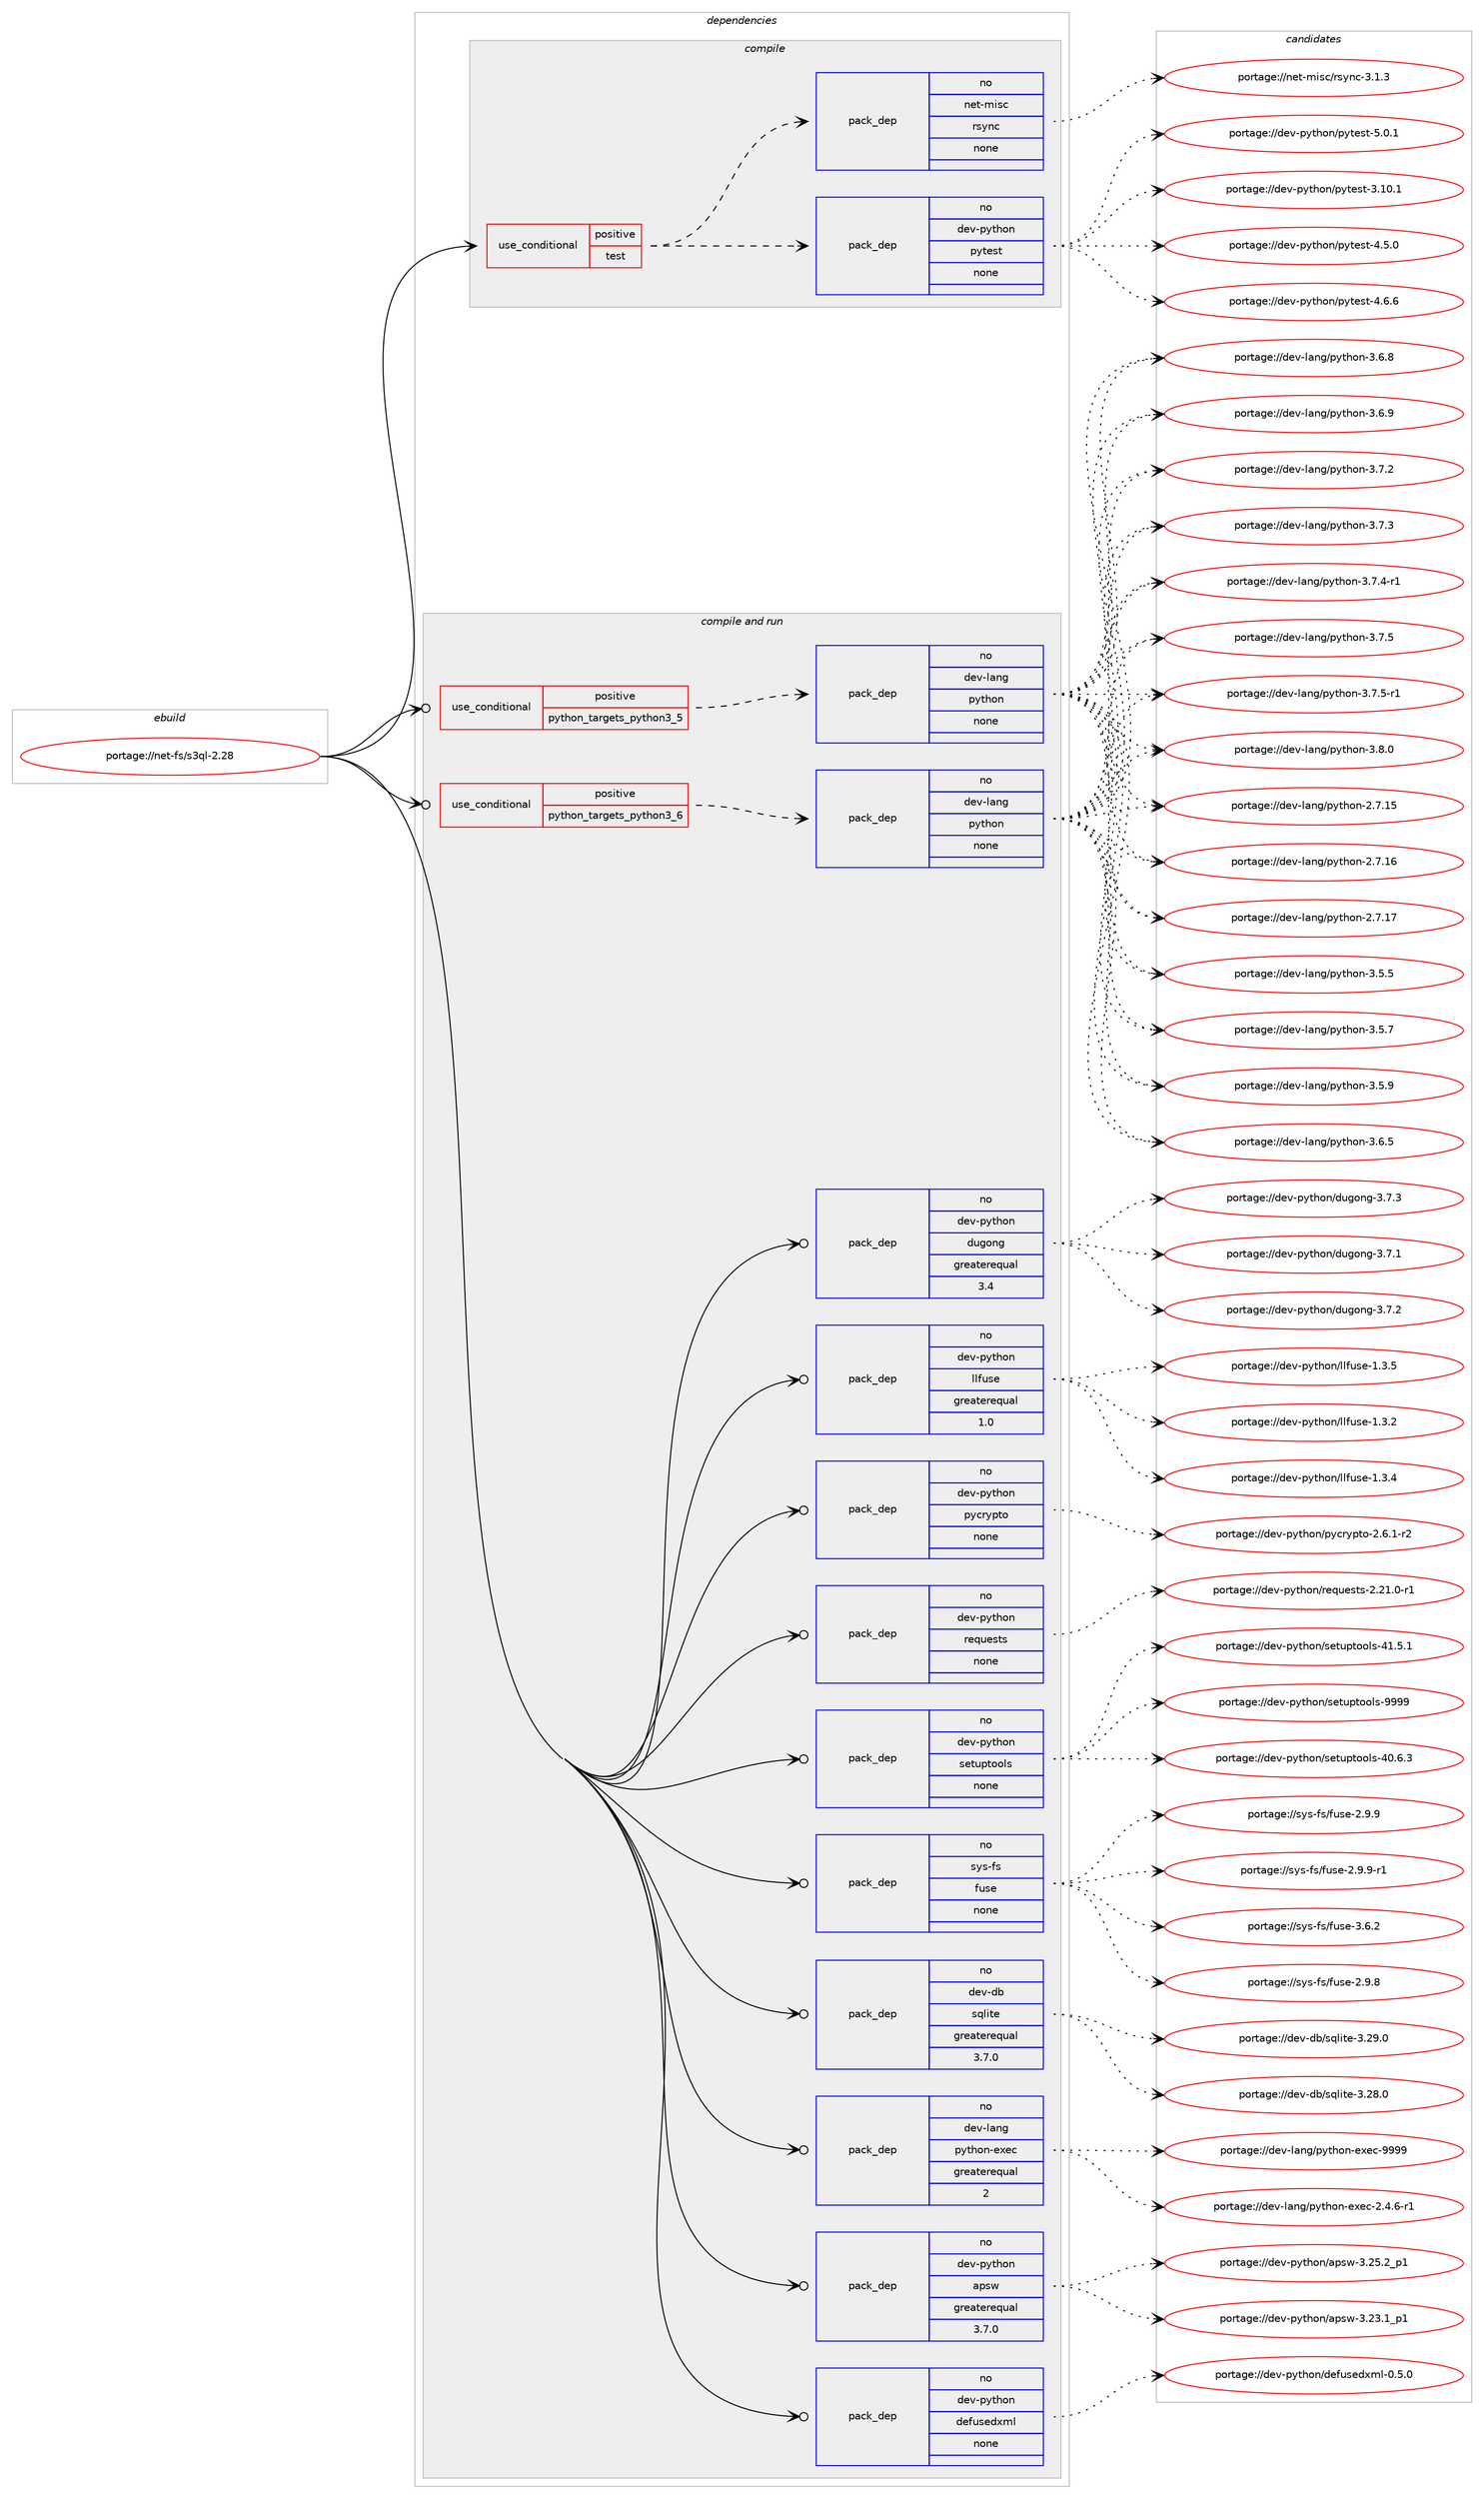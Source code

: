 digraph prolog {

# *************
# Graph options
# *************

newrank=true;
concentrate=true;
compound=true;
graph [rankdir=LR,fontname=Helvetica,fontsize=10,ranksep=1.5];#, ranksep=2.5, nodesep=0.2];
edge  [arrowhead=vee];
node  [fontname=Helvetica,fontsize=10];

# **********
# The ebuild
# **********

subgraph cluster_leftcol {
color=gray;
rank=same;
label=<<i>ebuild</i>>;
id [label="portage://net-fs/s3ql-2.28", color=red, width=4, href="../net-fs/s3ql-2.28.svg"];
}

# ****************
# The dependencies
# ****************

subgraph cluster_midcol {
color=gray;
label=<<i>dependencies</i>>;
subgraph cluster_compile {
fillcolor="#eeeeee";
style=filled;
label=<<i>compile</i>>;
subgraph cond88278 {
dependency353150 [label=<<TABLE BORDER="0" CELLBORDER="1" CELLSPACING="0" CELLPADDING="4"><TR><TD ROWSPAN="3" CELLPADDING="10">use_conditional</TD></TR><TR><TD>positive</TD></TR><TR><TD>test</TD></TR></TABLE>>, shape=none, color=red];
subgraph pack259025 {
dependency353151 [label=<<TABLE BORDER="0" CELLBORDER="1" CELLSPACING="0" CELLPADDING="4" WIDTH="220"><TR><TD ROWSPAN="6" CELLPADDING="30">pack_dep</TD></TR><TR><TD WIDTH="110">no</TD></TR><TR><TD>dev-python</TD></TR><TR><TD>pytest</TD></TR><TR><TD>none</TD></TR><TR><TD></TD></TR></TABLE>>, shape=none, color=blue];
}
dependency353150:e -> dependency353151:w [weight=20,style="dashed",arrowhead="vee"];
subgraph pack259026 {
dependency353152 [label=<<TABLE BORDER="0" CELLBORDER="1" CELLSPACING="0" CELLPADDING="4" WIDTH="220"><TR><TD ROWSPAN="6" CELLPADDING="30">pack_dep</TD></TR><TR><TD WIDTH="110">no</TD></TR><TR><TD>net-misc</TD></TR><TR><TD>rsync</TD></TR><TR><TD>none</TD></TR><TR><TD></TD></TR></TABLE>>, shape=none, color=blue];
}
dependency353150:e -> dependency353152:w [weight=20,style="dashed",arrowhead="vee"];
}
id:e -> dependency353150:w [weight=20,style="solid",arrowhead="vee"];
}
subgraph cluster_compileandrun {
fillcolor="#eeeeee";
style=filled;
label=<<i>compile and run</i>>;
subgraph cond88279 {
dependency353153 [label=<<TABLE BORDER="0" CELLBORDER="1" CELLSPACING="0" CELLPADDING="4"><TR><TD ROWSPAN="3" CELLPADDING="10">use_conditional</TD></TR><TR><TD>positive</TD></TR><TR><TD>python_targets_python3_5</TD></TR></TABLE>>, shape=none, color=red];
subgraph pack259027 {
dependency353154 [label=<<TABLE BORDER="0" CELLBORDER="1" CELLSPACING="0" CELLPADDING="4" WIDTH="220"><TR><TD ROWSPAN="6" CELLPADDING="30">pack_dep</TD></TR><TR><TD WIDTH="110">no</TD></TR><TR><TD>dev-lang</TD></TR><TR><TD>python</TD></TR><TR><TD>none</TD></TR><TR><TD></TD></TR></TABLE>>, shape=none, color=blue];
}
dependency353153:e -> dependency353154:w [weight=20,style="dashed",arrowhead="vee"];
}
id:e -> dependency353153:w [weight=20,style="solid",arrowhead="odotvee"];
subgraph cond88280 {
dependency353155 [label=<<TABLE BORDER="0" CELLBORDER="1" CELLSPACING="0" CELLPADDING="4"><TR><TD ROWSPAN="3" CELLPADDING="10">use_conditional</TD></TR><TR><TD>positive</TD></TR><TR><TD>python_targets_python3_6</TD></TR></TABLE>>, shape=none, color=red];
subgraph pack259028 {
dependency353156 [label=<<TABLE BORDER="0" CELLBORDER="1" CELLSPACING="0" CELLPADDING="4" WIDTH="220"><TR><TD ROWSPAN="6" CELLPADDING="30">pack_dep</TD></TR><TR><TD WIDTH="110">no</TD></TR><TR><TD>dev-lang</TD></TR><TR><TD>python</TD></TR><TR><TD>none</TD></TR><TR><TD></TD></TR></TABLE>>, shape=none, color=blue];
}
dependency353155:e -> dependency353156:w [weight=20,style="dashed",arrowhead="vee"];
}
id:e -> dependency353155:w [weight=20,style="solid",arrowhead="odotvee"];
subgraph pack259029 {
dependency353157 [label=<<TABLE BORDER="0" CELLBORDER="1" CELLSPACING="0" CELLPADDING="4" WIDTH="220"><TR><TD ROWSPAN="6" CELLPADDING="30">pack_dep</TD></TR><TR><TD WIDTH="110">no</TD></TR><TR><TD>dev-db</TD></TR><TR><TD>sqlite</TD></TR><TR><TD>greaterequal</TD></TR><TR><TD>3.7.0</TD></TR></TABLE>>, shape=none, color=blue];
}
id:e -> dependency353157:w [weight=20,style="solid",arrowhead="odotvee"];
subgraph pack259030 {
dependency353158 [label=<<TABLE BORDER="0" CELLBORDER="1" CELLSPACING="0" CELLPADDING="4" WIDTH="220"><TR><TD ROWSPAN="6" CELLPADDING="30">pack_dep</TD></TR><TR><TD WIDTH="110">no</TD></TR><TR><TD>dev-lang</TD></TR><TR><TD>python-exec</TD></TR><TR><TD>greaterequal</TD></TR><TR><TD>2</TD></TR></TABLE>>, shape=none, color=blue];
}
id:e -> dependency353158:w [weight=20,style="solid",arrowhead="odotvee"];
subgraph pack259031 {
dependency353159 [label=<<TABLE BORDER="0" CELLBORDER="1" CELLSPACING="0" CELLPADDING="4" WIDTH="220"><TR><TD ROWSPAN="6" CELLPADDING="30">pack_dep</TD></TR><TR><TD WIDTH="110">no</TD></TR><TR><TD>dev-python</TD></TR><TR><TD>apsw</TD></TR><TR><TD>greaterequal</TD></TR><TR><TD>3.7.0</TD></TR></TABLE>>, shape=none, color=blue];
}
id:e -> dependency353159:w [weight=20,style="solid",arrowhead="odotvee"];
subgraph pack259032 {
dependency353160 [label=<<TABLE BORDER="0" CELLBORDER="1" CELLSPACING="0" CELLPADDING="4" WIDTH="220"><TR><TD ROWSPAN="6" CELLPADDING="30">pack_dep</TD></TR><TR><TD WIDTH="110">no</TD></TR><TR><TD>dev-python</TD></TR><TR><TD>defusedxml</TD></TR><TR><TD>none</TD></TR><TR><TD></TD></TR></TABLE>>, shape=none, color=blue];
}
id:e -> dependency353160:w [weight=20,style="solid",arrowhead="odotvee"];
subgraph pack259033 {
dependency353161 [label=<<TABLE BORDER="0" CELLBORDER="1" CELLSPACING="0" CELLPADDING="4" WIDTH="220"><TR><TD ROWSPAN="6" CELLPADDING="30">pack_dep</TD></TR><TR><TD WIDTH="110">no</TD></TR><TR><TD>dev-python</TD></TR><TR><TD>dugong</TD></TR><TR><TD>greaterequal</TD></TR><TR><TD>3.4</TD></TR></TABLE>>, shape=none, color=blue];
}
id:e -> dependency353161:w [weight=20,style="solid",arrowhead="odotvee"];
subgraph pack259034 {
dependency353162 [label=<<TABLE BORDER="0" CELLBORDER="1" CELLSPACING="0" CELLPADDING="4" WIDTH="220"><TR><TD ROWSPAN="6" CELLPADDING="30">pack_dep</TD></TR><TR><TD WIDTH="110">no</TD></TR><TR><TD>dev-python</TD></TR><TR><TD>llfuse</TD></TR><TR><TD>greaterequal</TD></TR><TR><TD>1.0</TD></TR></TABLE>>, shape=none, color=blue];
}
id:e -> dependency353162:w [weight=20,style="solid",arrowhead="odotvee"];
subgraph pack259035 {
dependency353163 [label=<<TABLE BORDER="0" CELLBORDER="1" CELLSPACING="0" CELLPADDING="4" WIDTH="220"><TR><TD ROWSPAN="6" CELLPADDING="30">pack_dep</TD></TR><TR><TD WIDTH="110">no</TD></TR><TR><TD>dev-python</TD></TR><TR><TD>pycrypto</TD></TR><TR><TD>none</TD></TR><TR><TD></TD></TR></TABLE>>, shape=none, color=blue];
}
id:e -> dependency353163:w [weight=20,style="solid",arrowhead="odotvee"];
subgraph pack259036 {
dependency353164 [label=<<TABLE BORDER="0" CELLBORDER="1" CELLSPACING="0" CELLPADDING="4" WIDTH="220"><TR><TD ROWSPAN="6" CELLPADDING="30">pack_dep</TD></TR><TR><TD WIDTH="110">no</TD></TR><TR><TD>dev-python</TD></TR><TR><TD>requests</TD></TR><TR><TD>none</TD></TR><TR><TD></TD></TR></TABLE>>, shape=none, color=blue];
}
id:e -> dependency353164:w [weight=20,style="solid",arrowhead="odotvee"];
subgraph pack259037 {
dependency353165 [label=<<TABLE BORDER="0" CELLBORDER="1" CELLSPACING="0" CELLPADDING="4" WIDTH="220"><TR><TD ROWSPAN="6" CELLPADDING="30">pack_dep</TD></TR><TR><TD WIDTH="110">no</TD></TR><TR><TD>dev-python</TD></TR><TR><TD>setuptools</TD></TR><TR><TD>none</TD></TR><TR><TD></TD></TR></TABLE>>, shape=none, color=blue];
}
id:e -> dependency353165:w [weight=20,style="solid",arrowhead="odotvee"];
subgraph pack259038 {
dependency353166 [label=<<TABLE BORDER="0" CELLBORDER="1" CELLSPACING="0" CELLPADDING="4" WIDTH="220"><TR><TD ROWSPAN="6" CELLPADDING="30">pack_dep</TD></TR><TR><TD WIDTH="110">no</TD></TR><TR><TD>sys-fs</TD></TR><TR><TD>fuse</TD></TR><TR><TD>none</TD></TR><TR><TD></TD></TR></TABLE>>, shape=none, color=blue];
}
id:e -> dependency353166:w [weight=20,style="solid",arrowhead="odotvee"];
}
subgraph cluster_run {
fillcolor="#eeeeee";
style=filled;
label=<<i>run</i>>;
}
}

# **************
# The candidates
# **************

subgraph cluster_choices {
rank=same;
color=gray;
label=<<i>candidates</i>>;

subgraph choice259025 {
color=black;
nodesep=1;
choiceportage100101118451121211161041111104711212111610111511645514649484649 [label="portage://dev-python/pytest-3.10.1", color=red, width=4,href="../dev-python/pytest-3.10.1.svg"];
choiceportage1001011184511212111610411111047112121116101115116455246534648 [label="portage://dev-python/pytest-4.5.0", color=red, width=4,href="../dev-python/pytest-4.5.0.svg"];
choiceportage1001011184511212111610411111047112121116101115116455246544654 [label="portage://dev-python/pytest-4.6.6", color=red, width=4,href="../dev-python/pytest-4.6.6.svg"];
choiceportage1001011184511212111610411111047112121116101115116455346484649 [label="portage://dev-python/pytest-5.0.1", color=red, width=4,href="../dev-python/pytest-5.0.1.svg"];
dependency353151:e -> choiceportage100101118451121211161041111104711212111610111511645514649484649:w [style=dotted,weight="100"];
dependency353151:e -> choiceportage1001011184511212111610411111047112121116101115116455246534648:w [style=dotted,weight="100"];
dependency353151:e -> choiceportage1001011184511212111610411111047112121116101115116455246544654:w [style=dotted,weight="100"];
dependency353151:e -> choiceportage1001011184511212111610411111047112121116101115116455346484649:w [style=dotted,weight="100"];
}
subgraph choice259026 {
color=black;
nodesep=1;
choiceportage11010111645109105115994711411512111099455146494651 [label="portage://net-misc/rsync-3.1.3", color=red, width=4,href="../net-misc/rsync-3.1.3.svg"];
dependency353152:e -> choiceportage11010111645109105115994711411512111099455146494651:w [style=dotted,weight="100"];
}
subgraph choice259027 {
color=black;
nodesep=1;
choiceportage10010111845108971101034711212111610411111045504655464953 [label="portage://dev-lang/python-2.7.15", color=red, width=4,href="../dev-lang/python-2.7.15.svg"];
choiceportage10010111845108971101034711212111610411111045504655464954 [label="portage://dev-lang/python-2.7.16", color=red, width=4,href="../dev-lang/python-2.7.16.svg"];
choiceportage10010111845108971101034711212111610411111045504655464955 [label="portage://dev-lang/python-2.7.17", color=red, width=4,href="../dev-lang/python-2.7.17.svg"];
choiceportage100101118451089711010347112121116104111110455146534653 [label="portage://dev-lang/python-3.5.5", color=red, width=4,href="../dev-lang/python-3.5.5.svg"];
choiceportage100101118451089711010347112121116104111110455146534655 [label="portage://dev-lang/python-3.5.7", color=red, width=4,href="../dev-lang/python-3.5.7.svg"];
choiceportage100101118451089711010347112121116104111110455146534657 [label="portage://dev-lang/python-3.5.9", color=red, width=4,href="../dev-lang/python-3.5.9.svg"];
choiceportage100101118451089711010347112121116104111110455146544653 [label="portage://dev-lang/python-3.6.5", color=red, width=4,href="../dev-lang/python-3.6.5.svg"];
choiceportage100101118451089711010347112121116104111110455146544656 [label="portage://dev-lang/python-3.6.8", color=red, width=4,href="../dev-lang/python-3.6.8.svg"];
choiceportage100101118451089711010347112121116104111110455146544657 [label="portage://dev-lang/python-3.6.9", color=red, width=4,href="../dev-lang/python-3.6.9.svg"];
choiceportage100101118451089711010347112121116104111110455146554650 [label="portage://dev-lang/python-3.7.2", color=red, width=4,href="../dev-lang/python-3.7.2.svg"];
choiceportage100101118451089711010347112121116104111110455146554651 [label="portage://dev-lang/python-3.7.3", color=red, width=4,href="../dev-lang/python-3.7.3.svg"];
choiceportage1001011184510897110103471121211161041111104551465546524511449 [label="portage://dev-lang/python-3.7.4-r1", color=red, width=4,href="../dev-lang/python-3.7.4-r1.svg"];
choiceportage100101118451089711010347112121116104111110455146554653 [label="portage://dev-lang/python-3.7.5", color=red, width=4,href="../dev-lang/python-3.7.5.svg"];
choiceportage1001011184510897110103471121211161041111104551465546534511449 [label="portage://dev-lang/python-3.7.5-r1", color=red, width=4,href="../dev-lang/python-3.7.5-r1.svg"];
choiceportage100101118451089711010347112121116104111110455146564648 [label="portage://dev-lang/python-3.8.0", color=red, width=4,href="../dev-lang/python-3.8.0.svg"];
dependency353154:e -> choiceportage10010111845108971101034711212111610411111045504655464953:w [style=dotted,weight="100"];
dependency353154:e -> choiceportage10010111845108971101034711212111610411111045504655464954:w [style=dotted,weight="100"];
dependency353154:e -> choiceportage10010111845108971101034711212111610411111045504655464955:w [style=dotted,weight="100"];
dependency353154:e -> choiceportage100101118451089711010347112121116104111110455146534653:w [style=dotted,weight="100"];
dependency353154:e -> choiceportage100101118451089711010347112121116104111110455146534655:w [style=dotted,weight="100"];
dependency353154:e -> choiceportage100101118451089711010347112121116104111110455146534657:w [style=dotted,weight="100"];
dependency353154:e -> choiceportage100101118451089711010347112121116104111110455146544653:w [style=dotted,weight="100"];
dependency353154:e -> choiceportage100101118451089711010347112121116104111110455146544656:w [style=dotted,weight="100"];
dependency353154:e -> choiceportage100101118451089711010347112121116104111110455146544657:w [style=dotted,weight="100"];
dependency353154:e -> choiceportage100101118451089711010347112121116104111110455146554650:w [style=dotted,weight="100"];
dependency353154:e -> choiceportage100101118451089711010347112121116104111110455146554651:w [style=dotted,weight="100"];
dependency353154:e -> choiceportage1001011184510897110103471121211161041111104551465546524511449:w [style=dotted,weight="100"];
dependency353154:e -> choiceportage100101118451089711010347112121116104111110455146554653:w [style=dotted,weight="100"];
dependency353154:e -> choiceportage1001011184510897110103471121211161041111104551465546534511449:w [style=dotted,weight="100"];
dependency353154:e -> choiceportage100101118451089711010347112121116104111110455146564648:w [style=dotted,weight="100"];
}
subgraph choice259028 {
color=black;
nodesep=1;
choiceportage10010111845108971101034711212111610411111045504655464953 [label="portage://dev-lang/python-2.7.15", color=red, width=4,href="../dev-lang/python-2.7.15.svg"];
choiceportage10010111845108971101034711212111610411111045504655464954 [label="portage://dev-lang/python-2.7.16", color=red, width=4,href="../dev-lang/python-2.7.16.svg"];
choiceportage10010111845108971101034711212111610411111045504655464955 [label="portage://dev-lang/python-2.7.17", color=red, width=4,href="../dev-lang/python-2.7.17.svg"];
choiceportage100101118451089711010347112121116104111110455146534653 [label="portage://dev-lang/python-3.5.5", color=red, width=4,href="../dev-lang/python-3.5.5.svg"];
choiceportage100101118451089711010347112121116104111110455146534655 [label="portage://dev-lang/python-3.5.7", color=red, width=4,href="../dev-lang/python-3.5.7.svg"];
choiceportage100101118451089711010347112121116104111110455146534657 [label="portage://dev-lang/python-3.5.9", color=red, width=4,href="../dev-lang/python-3.5.9.svg"];
choiceportage100101118451089711010347112121116104111110455146544653 [label="portage://dev-lang/python-3.6.5", color=red, width=4,href="../dev-lang/python-3.6.5.svg"];
choiceportage100101118451089711010347112121116104111110455146544656 [label="portage://dev-lang/python-3.6.8", color=red, width=4,href="../dev-lang/python-3.6.8.svg"];
choiceportage100101118451089711010347112121116104111110455146544657 [label="portage://dev-lang/python-3.6.9", color=red, width=4,href="../dev-lang/python-3.6.9.svg"];
choiceportage100101118451089711010347112121116104111110455146554650 [label="portage://dev-lang/python-3.7.2", color=red, width=4,href="../dev-lang/python-3.7.2.svg"];
choiceportage100101118451089711010347112121116104111110455146554651 [label="portage://dev-lang/python-3.7.3", color=red, width=4,href="../dev-lang/python-3.7.3.svg"];
choiceportage1001011184510897110103471121211161041111104551465546524511449 [label="portage://dev-lang/python-3.7.4-r1", color=red, width=4,href="../dev-lang/python-3.7.4-r1.svg"];
choiceportage100101118451089711010347112121116104111110455146554653 [label="portage://dev-lang/python-3.7.5", color=red, width=4,href="../dev-lang/python-3.7.5.svg"];
choiceportage1001011184510897110103471121211161041111104551465546534511449 [label="portage://dev-lang/python-3.7.5-r1", color=red, width=4,href="../dev-lang/python-3.7.5-r1.svg"];
choiceportage100101118451089711010347112121116104111110455146564648 [label="portage://dev-lang/python-3.8.0", color=red, width=4,href="../dev-lang/python-3.8.0.svg"];
dependency353156:e -> choiceportage10010111845108971101034711212111610411111045504655464953:w [style=dotted,weight="100"];
dependency353156:e -> choiceportage10010111845108971101034711212111610411111045504655464954:w [style=dotted,weight="100"];
dependency353156:e -> choiceportage10010111845108971101034711212111610411111045504655464955:w [style=dotted,weight="100"];
dependency353156:e -> choiceportage100101118451089711010347112121116104111110455146534653:w [style=dotted,weight="100"];
dependency353156:e -> choiceportage100101118451089711010347112121116104111110455146534655:w [style=dotted,weight="100"];
dependency353156:e -> choiceportage100101118451089711010347112121116104111110455146534657:w [style=dotted,weight="100"];
dependency353156:e -> choiceportage100101118451089711010347112121116104111110455146544653:w [style=dotted,weight="100"];
dependency353156:e -> choiceportage100101118451089711010347112121116104111110455146544656:w [style=dotted,weight="100"];
dependency353156:e -> choiceportage100101118451089711010347112121116104111110455146544657:w [style=dotted,weight="100"];
dependency353156:e -> choiceportage100101118451089711010347112121116104111110455146554650:w [style=dotted,weight="100"];
dependency353156:e -> choiceportage100101118451089711010347112121116104111110455146554651:w [style=dotted,weight="100"];
dependency353156:e -> choiceportage1001011184510897110103471121211161041111104551465546524511449:w [style=dotted,weight="100"];
dependency353156:e -> choiceportage100101118451089711010347112121116104111110455146554653:w [style=dotted,weight="100"];
dependency353156:e -> choiceportage1001011184510897110103471121211161041111104551465546534511449:w [style=dotted,weight="100"];
dependency353156:e -> choiceportage100101118451089711010347112121116104111110455146564648:w [style=dotted,weight="100"];
}
subgraph choice259029 {
color=black;
nodesep=1;
choiceportage10010111845100984711511310810511610145514650564648 [label="portage://dev-db/sqlite-3.28.0", color=red, width=4,href="../dev-db/sqlite-3.28.0.svg"];
choiceportage10010111845100984711511310810511610145514650574648 [label="portage://dev-db/sqlite-3.29.0", color=red, width=4,href="../dev-db/sqlite-3.29.0.svg"];
dependency353157:e -> choiceportage10010111845100984711511310810511610145514650564648:w [style=dotted,weight="100"];
dependency353157:e -> choiceportage10010111845100984711511310810511610145514650574648:w [style=dotted,weight="100"];
}
subgraph choice259030 {
color=black;
nodesep=1;
choiceportage10010111845108971101034711212111610411111045101120101994550465246544511449 [label="portage://dev-lang/python-exec-2.4.6-r1", color=red, width=4,href="../dev-lang/python-exec-2.4.6-r1.svg"];
choiceportage10010111845108971101034711212111610411111045101120101994557575757 [label="portage://dev-lang/python-exec-9999", color=red, width=4,href="../dev-lang/python-exec-9999.svg"];
dependency353158:e -> choiceportage10010111845108971101034711212111610411111045101120101994550465246544511449:w [style=dotted,weight="100"];
dependency353158:e -> choiceportage10010111845108971101034711212111610411111045101120101994557575757:w [style=dotted,weight="100"];
}
subgraph choice259031 {
color=black;
nodesep=1;
choiceportage100101118451121211161041111104797112115119455146505146499511249 [label="portage://dev-python/apsw-3.23.1_p1", color=red, width=4,href="../dev-python/apsw-3.23.1_p1.svg"];
choiceportage100101118451121211161041111104797112115119455146505346509511249 [label="portage://dev-python/apsw-3.25.2_p1", color=red, width=4,href="../dev-python/apsw-3.25.2_p1.svg"];
dependency353159:e -> choiceportage100101118451121211161041111104797112115119455146505146499511249:w [style=dotted,weight="100"];
dependency353159:e -> choiceportage100101118451121211161041111104797112115119455146505346509511249:w [style=dotted,weight="100"];
}
subgraph choice259032 {
color=black;
nodesep=1;
choiceportage1001011184511212111610411111047100101102117115101100120109108454846534648 [label="portage://dev-python/defusedxml-0.5.0", color=red, width=4,href="../dev-python/defusedxml-0.5.0.svg"];
dependency353160:e -> choiceportage1001011184511212111610411111047100101102117115101100120109108454846534648:w [style=dotted,weight="100"];
}
subgraph choice259033 {
color=black;
nodesep=1;
choiceportage1001011184511212111610411111047100117103111110103455146554649 [label="portage://dev-python/dugong-3.7.1", color=red, width=4,href="../dev-python/dugong-3.7.1.svg"];
choiceportage1001011184511212111610411111047100117103111110103455146554650 [label="portage://dev-python/dugong-3.7.2", color=red, width=4,href="../dev-python/dugong-3.7.2.svg"];
choiceportage1001011184511212111610411111047100117103111110103455146554651 [label="portage://dev-python/dugong-3.7.3", color=red, width=4,href="../dev-python/dugong-3.7.3.svg"];
dependency353161:e -> choiceportage1001011184511212111610411111047100117103111110103455146554649:w [style=dotted,weight="100"];
dependency353161:e -> choiceportage1001011184511212111610411111047100117103111110103455146554650:w [style=dotted,weight="100"];
dependency353161:e -> choiceportage1001011184511212111610411111047100117103111110103455146554651:w [style=dotted,weight="100"];
}
subgraph choice259034 {
color=black;
nodesep=1;
choiceportage1001011184511212111610411111047108108102117115101454946514650 [label="portage://dev-python/llfuse-1.3.2", color=red, width=4,href="../dev-python/llfuse-1.3.2.svg"];
choiceportage1001011184511212111610411111047108108102117115101454946514652 [label="portage://dev-python/llfuse-1.3.4", color=red, width=4,href="../dev-python/llfuse-1.3.4.svg"];
choiceportage1001011184511212111610411111047108108102117115101454946514653 [label="portage://dev-python/llfuse-1.3.5", color=red, width=4,href="../dev-python/llfuse-1.3.5.svg"];
dependency353162:e -> choiceportage1001011184511212111610411111047108108102117115101454946514650:w [style=dotted,weight="100"];
dependency353162:e -> choiceportage1001011184511212111610411111047108108102117115101454946514652:w [style=dotted,weight="100"];
dependency353162:e -> choiceportage1001011184511212111610411111047108108102117115101454946514653:w [style=dotted,weight="100"];
}
subgraph choice259035 {
color=black;
nodesep=1;
choiceportage1001011184511212111610411111047112121991141211121161114550465446494511450 [label="portage://dev-python/pycrypto-2.6.1-r2", color=red, width=4,href="../dev-python/pycrypto-2.6.1-r2.svg"];
dependency353163:e -> choiceportage1001011184511212111610411111047112121991141211121161114550465446494511450:w [style=dotted,weight="100"];
}
subgraph choice259036 {
color=black;
nodesep=1;
choiceportage1001011184511212111610411111047114101113117101115116115455046504946484511449 [label="portage://dev-python/requests-2.21.0-r1", color=red, width=4,href="../dev-python/requests-2.21.0-r1.svg"];
dependency353164:e -> choiceportage1001011184511212111610411111047114101113117101115116115455046504946484511449:w [style=dotted,weight="100"];
}
subgraph choice259037 {
color=black;
nodesep=1;
choiceportage100101118451121211161041111104711510111611711211611111110811545524846544651 [label="portage://dev-python/setuptools-40.6.3", color=red, width=4,href="../dev-python/setuptools-40.6.3.svg"];
choiceportage100101118451121211161041111104711510111611711211611111110811545524946534649 [label="portage://dev-python/setuptools-41.5.1", color=red, width=4,href="../dev-python/setuptools-41.5.1.svg"];
choiceportage10010111845112121116104111110471151011161171121161111111081154557575757 [label="portage://dev-python/setuptools-9999", color=red, width=4,href="../dev-python/setuptools-9999.svg"];
dependency353165:e -> choiceportage100101118451121211161041111104711510111611711211611111110811545524846544651:w [style=dotted,weight="100"];
dependency353165:e -> choiceportage100101118451121211161041111104711510111611711211611111110811545524946534649:w [style=dotted,weight="100"];
dependency353165:e -> choiceportage10010111845112121116104111110471151011161171121161111111081154557575757:w [style=dotted,weight="100"];
}
subgraph choice259038 {
color=black;
nodesep=1;
choiceportage1151211154510211547102117115101455046574656 [label="portage://sys-fs/fuse-2.9.8", color=red, width=4,href="../sys-fs/fuse-2.9.8.svg"];
choiceportage1151211154510211547102117115101455046574657 [label="portage://sys-fs/fuse-2.9.9", color=red, width=4,href="../sys-fs/fuse-2.9.9.svg"];
choiceportage11512111545102115471021171151014550465746574511449 [label="portage://sys-fs/fuse-2.9.9-r1", color=red, width=4,href="../sys-fs/fuse-2.9.9-r1.svg"];
choiceportage1151211154510211547102117115101455146544650 [label="portage://sys-fs/fuse-3.6.2", color=red, width=4,href="../sys-fs/fuse-3.6.2.svg"];
dependency353166:e -> choiceportage1151211154510211547102117115101455046574656:w [style=dotted,weight="100"];
dependency353166:e -> choiceportage1151211154510211547102117115101455046574657:w [style=dotted,weight="100"];
dependency353166:e -> choiceportage11512111545102115471021171151014550465746574511449:w [style=dotted,weight="100"];
dependency353166:e -> choiceportage1151211154510211547102117115101455146544650:w [style=dotted,weight="100"];
}
}

}
